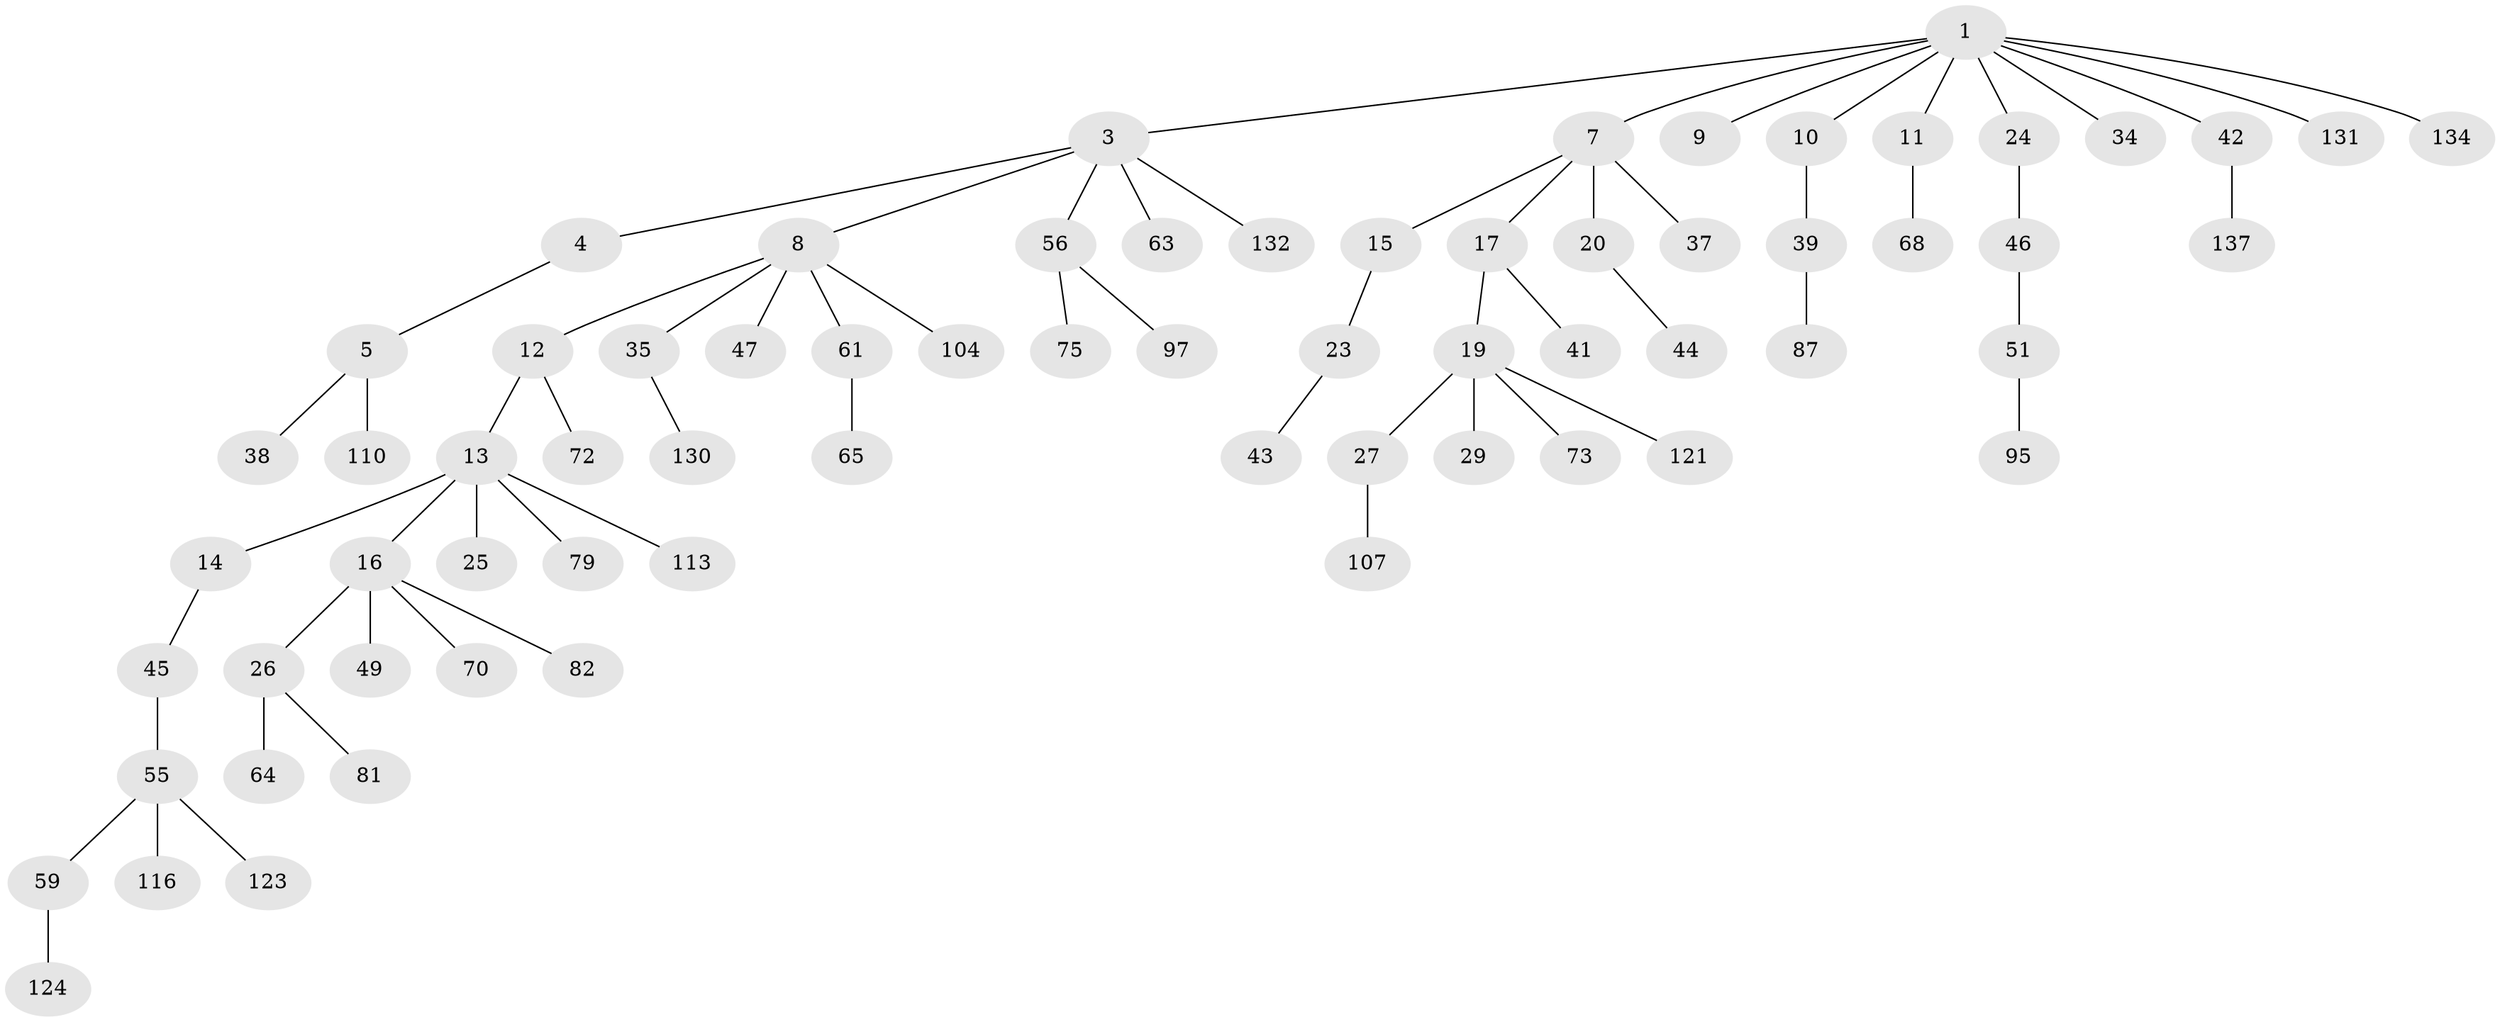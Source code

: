 // original degree distribution, {6: 0.043795620437956206, 5: 0.0072992700729927005, 4: 0.051094890510948905, 3: 0.1678832116788321, 2: 0.24817518248175183, 1: 0.48175182481751827}
// Generated by graph-tools (version 1.1) at 2025/15/03/09/25 04:15:27]
// undirected, 68 vertices, 67 edges
graph export_dot {
graph [start="1"]
  node [color=gray90,style=filled];
  1 [super="+2+6"];
  3 [super="+32+21"];
  4 [super="+93+30"];
  5;
  7 [super="+28"];
  8;
  9 [super="+22+80"];
  10;
  11 [super="+84"];
  12;
  13;
  14;
  15;
  16 [super="+18+40"];
  17;
  19 [super="+58"];
  20;
  23;
  24 [super="+33"];
  25 [super="+136+127"];
  26 [super="+48"];
  27 [super="+53"];
  29 [super="+67"];
  34;
  35 [super="+114+102"];
  37;
  38 [super="+85"];
  39 [super="+89"];
  41 [super="+120"];
  42;
  43 [super="+50"];
  44 [super="+54"];
  45;
  46;
  47;
  49 [super="+103+62+60"];
  51 [super="+57+100"];
  55 [super="+90+91"];
  56 [super="+66+77+135"];
  59 [super="+83"];
  61;
  63 [super="+71"];
  64;
  65 [super="+74"];
  68;
  70 [super="+119+108+106"];
  72 [super="+86"];
  73;
  75 [super="+78"];
  79 [super="+115+88"];
  81 [super="+96"];
  82;
  87;
  95 [super="+99+125"];
  97 [super="+112+109"];
  104;
  107;
  110 [super="+133"];
  113;
  116;
  121;
  123;
  124;
  130;
  131;
  132;
  134;
  137;
  1 -- 3;
  1 -- 24;
  1 -- 34;
  1 -- 131;
  1 -- 42;
  1 -- 134;
  1 -- 7;
  1 -- 9;
  1 -- 10;
  1 -- 11;
  3 -- 4;
  3 -- 8;
  3 -- 56;
  3 -- 132;
  3 -- 63;
  4 -- 5;
  5 -- 38;
  5 -- 110;
  7 -- 15;
  7 -- 17;
  7 -- 20;
  7 -- 37;
  8 -- 12;
  8 -- 35;
  8 -- 47;
  8 -- 61;
  8 -- 104;
  10 -- 39;
  11 -- 68;
  12 -- 13;
  12 -- 72;
  13 -- 14;
  13 -- 16;
  13 -- 25;
  13 -- 79;
  13 -- 113;
  14 -- 45;
  15 -- 23;
  16 -- 70;
  16 -- 26;
  16 -- 49;
  16 -- 82;
  17 -- 19;
  17 -- 41;
  19 -- 27;
  19 -- 29;
  19 -- 73;
  19 -- 121;
  20 -- 44;
  23 -- 43;
  24 -- 46;
  26 -- 64;
  26 -- 81;
  27 -- 107;
  35 -- 130;
  39 -- 87;
  42 -- 137;
  45 -- 55;
  46 -- 51;
  51 -- 95;
  55 -- 59;
  55 -- 123;
  55 -- 116;
  56 -- 97;
  56 -- 75;
  59 -- 124;
  61 -- 65;
}
